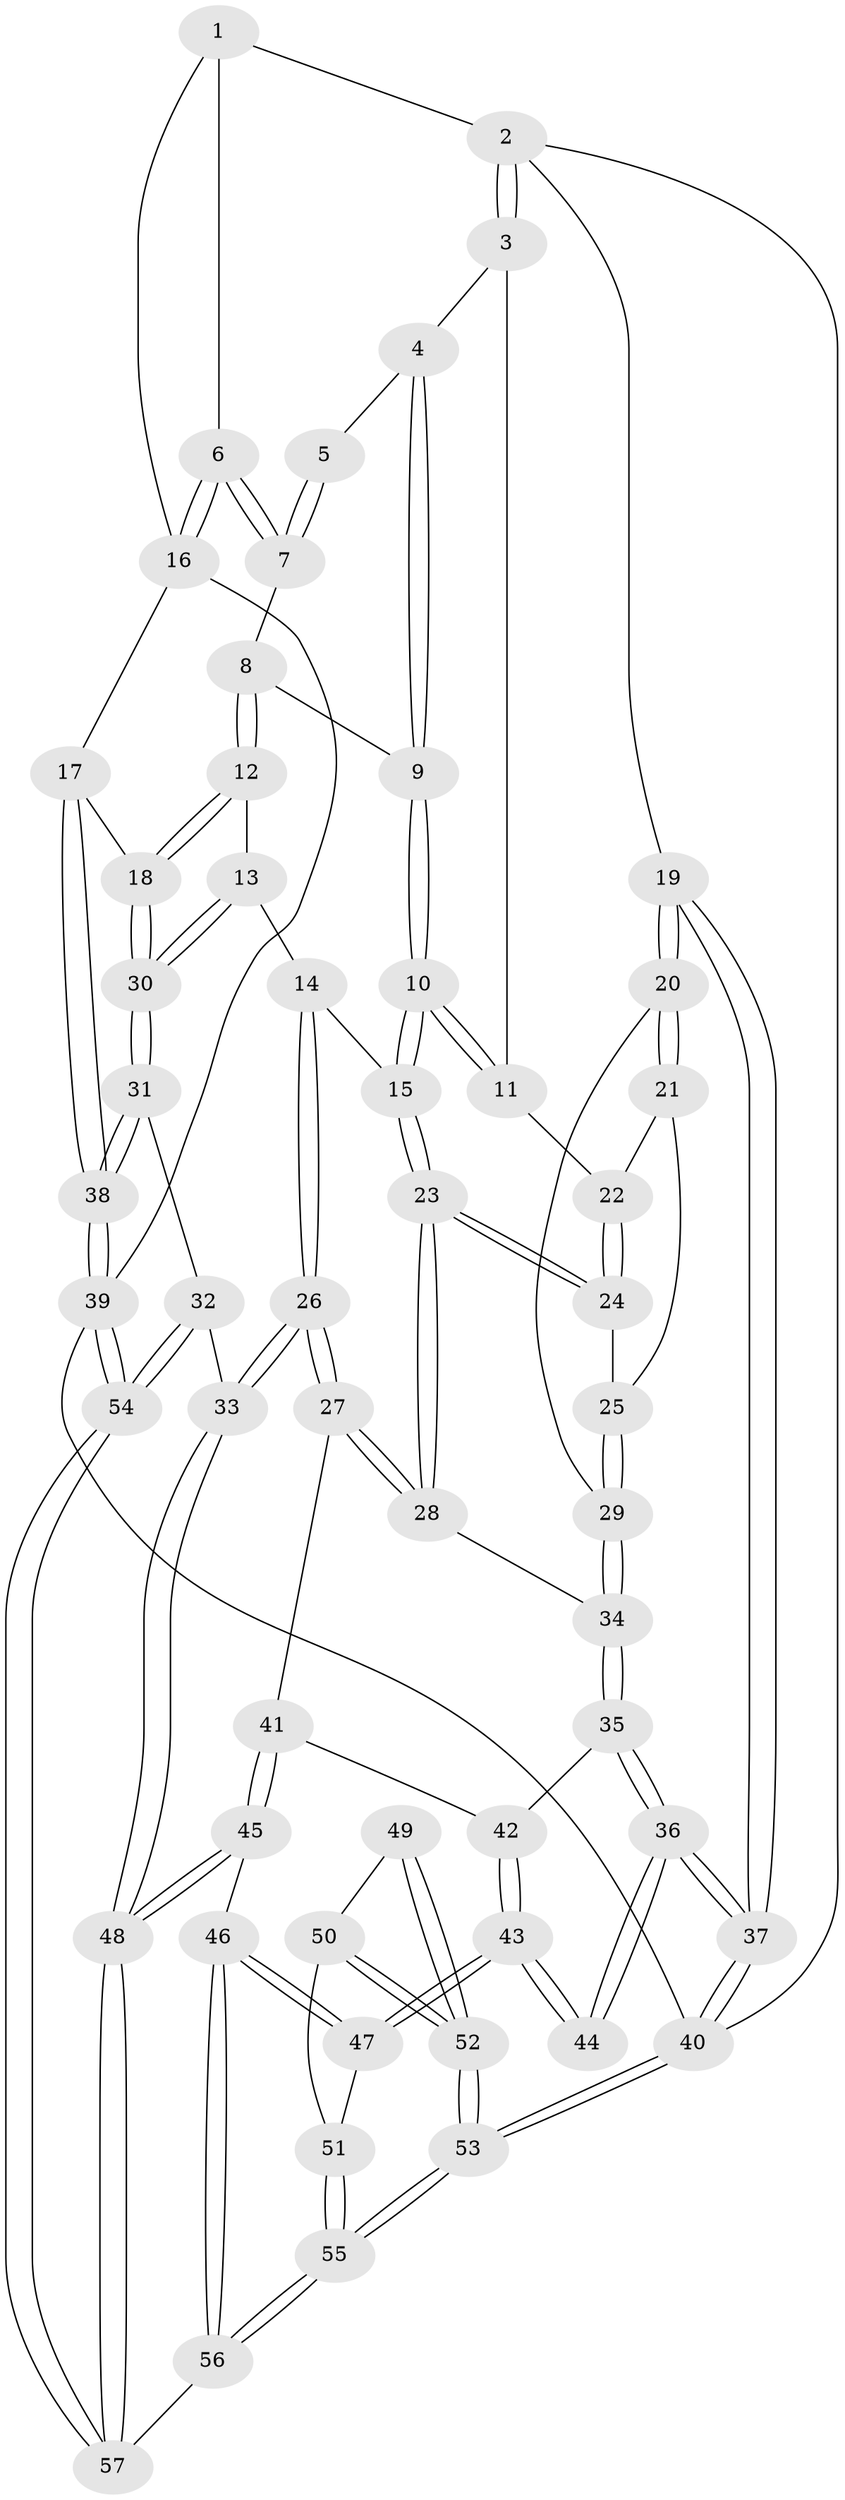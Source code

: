 // coarse degree distribution, {4: 0.3611111111111111, 3: 0.19444444444444445, 5: 0.2777777777777778, 6: 0.1111111111111111, 7: 0.027777777777777776, 2: 0.027777777777777776}
// Generated by graph-tools (version 1.1) at 2025/42/03/06/25 10:42:30]
// undirected, 57 vertices, 139 edges
graph export_dot {
graph [start="1"]
  node [color=gray90,style=filled];
  1 [pos="+1+0"];
  2 [pos="+0+0"];
  3 [pos="+0.3134589235763319+0"];
  4 [pos="+0.5177858716773379+0"];
  5 [pos="+0.6943853250889406+0"];
  6 [pos="+0.8371676343012683+0.13742135408090816"];
  7 [pos="+0.8335141526903161+0.13599089813296167"];
  8 [pos="+0.7386133717612661+0.15639280293122465"];
  9 [pos="+0.6040456390569431+0.10161078362701834"];
  10 [pos="+0.5521745174037884+0.24002750582416457"];
  11 [pos="+0.2839084860509819+0.10277436489350507"];
  12 [pos="+0.6916572368543279+0.3543965260691452"];
  13 [pos="+0.6613698837589291+0.3639625757721257"];
  14 [pos="+0.6098504506520918+0.3517961413465163"];
  15 [pos="+0.5562200817440089+0.32839240219070387"];
  16 [pos="+1+0.2949439981164734"];
  17 [pos="+1+0.3584202954169445"];
  18 [pos="+0.9180695778991599+0.37892580175753643"];
  19 [pos="+0+0.2771715139269662"];
  20 [pos="+0+0.27655013802237016"];
  21 [pos="+0.061664231942344515+0.25053594626131154"];
  22 [pos="+0.2652569328523815+0.1517761942839829"];
  23 [pos="+0.3998247637572328+0.40176614941562416"];
  24 [pos="+0.3486049076594615+0.36319783150697077"];
  25 [pos="+0.20024216773341716+0.4118416763680634"];
  26 [pos="+0.5333675519593388+0.6811962676199126"];
  27 [pos="+0.4408822590247339+0.6133996504574525"];
  28 [pos="+0.4000441996568843+0.5037070858400451"];
  29 [pos="+0.169991556720817+0.4559024842772017"];
  30 [pos="+0.6892798675519306+0.6039526887005485"];
  31 [pos="+0.66522862371432+0.700845975617395"];
  32 [pos="+0.6560342332500342+0.706688360113622"];
  33 [pos="+0.5840159842662237+0.7293734679742563"];
  34 [pos="+0.14656946101605875+0.5608329090454415"];
  35 [pos="+0.13649574430863198+0.5738817356410335"];
  36 [pos="+0+0.6206178741823187"];
  37 [pos="+0+0.5909998177338951"];
  38 [pos="+1+0.6884207883581945"];
  39 [pos="+1+1"];
  40 [pos="+0+1"];
  41 [pos="+0.31654163899071536+0.6710291280143806"];
  42 [pos="+0.2469691084682075+0.682415044601717"];
  43 [pos="+0.19381285497955722+0.8184045189795918"];
  44 [pos="+0+0.6363989720749609"];
  45 [pos="+0.3288108143477912+0.8106756387604627"];
  46 [pos="+0.19835389839655748+0.8379320536796458"];
  47 [pos="+0.1972589331374782+0.8370419998293954"];
  48 [pos="+0.5295016860835335+0.8678608218450667"];
  49 [pos="+0+0.6830413540162725"];
  50 [pos="+0.11066618710253326+0.867736952223491"];
  51 [pos="+0.15563866985685718+0.8572635016059906"];
  52 [pos="+0.05583637712933058+0.8868287782229987"];
  53 [pos="+0+1"];
  54 [pos="+1+1"];
  55 [pos="+0+1"];
  56 [pos="+0.3604582772688274+1"];
  57 [pos="+0.4991145538979463+1"];
  1 -- 2;
  1 -- 6;
  1 -- 16;
  2 -- 3;
  2 -- 3;
  2 -- 19;
  2 -- 40;
  3 -- 4;
  3 -- 11;
  4 -- 5;
  4 -- 9;
  4 -- 9;
  5 -- 7;
  5 -- 7;
  6 -- 7;
  6 -- 7;
  6 -- 16;
  6 -- 16;
  7 -- 8;
  8 -- 9;
  8 -- 12;
  8 -- 12;
  9 -- 10;
  9 -- 10;
  10 -- 11;
  10 -- 11;
  10 -- 15;
  10 -- 15;
  11 -- 22;
  12 -- 13;
  12 -- 18;
  12 -- 18;
  13 -- 14;
  13 -- 30;
  13 -- 30;
  14 -- 15;
  14 -- 26;
  14 -- 26;
  15 -- 23;
  15 -- 23;
  16 -- 17;
  16 -- 39;
  17 -- 18;
  17 -- 38;
  17 -- 38;
  18 -- 30;
  18 -- 30;
  19 -- 20;
  19 -- 20;
  19 -- 37;
  19 -- 37;
  20 -- 21;
  20 -- 21;
  20 -- 29;
  21 -- 22;
  21 -- 25;
  22 -- 24;
  22 -- 24;
  23 -- 24;
  23 -- 24;
  23 -- 28;
  23 -- 28;
  24 -- 25;
  25 -- 29;
  25 -- 29;
  26 -- 27;
  26 -- 27;
  26 -- 33;
  26 -- 33;
  27 -- 28;
  27 -- 28;
  27 -- 41;
  28 -- 34;
  29 -- 34;
  29 -- 34;
  30 -- 31;
  30 -- 31;
  31 -- 32;
  31 -- 38;
  31 -- 38;
  32 -- 33;
  32 -- 54;
  32 -- 54;
  33 -- 48;
  33 -- 48;
  34 -- 35;
  34 -- 35;
  35 -- 36;
  35 -- 36;
  35 -- 42;
  36 -- 37;
  36 -- 37;
  36 -- 44;
  36 -- 44;
  37 -- 40;
  37 -- 40;
  38 -- 39;
  38 -- 39;
  39 -- 54;
  39 -- 54;
  39 -- 40;
  40 -- 53;
  40 -- 53;
  41 -- 42;
  41 -- 45;
  41 -- 45;
  42 -- 43;
  42 -- 43;
  43 -- 44;
  43 -- 44;
  43 -- 47;
  43 -- 47;
  45 -- 46;
  45 -- 48;
  45 -- 48;
  46 -- 47;
  46 -- 47;
  46 -- 56;
  46 -- 56;
  47 -- 51;
  48 -- 57;
  48 -- 57;
  49 -- 50;
  49 -- 52;
  49 -- 52;
  50 -- 51;
  50 -- 52;
  50 -- 52;
  51 -- 55;
  51 -- 55;
  52 -- 53;
  52 -- 53;
  53 -- 55;
  53 -- 55;
  54 -- 57;
  54 -- 57;
  55 -- 56;
  55 -- 56;
  56 -- 57;
}
